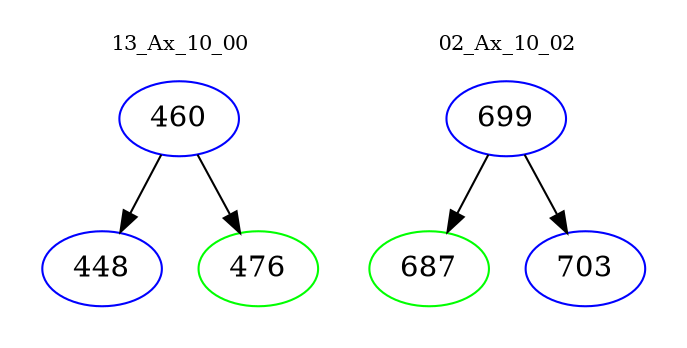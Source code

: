 digraph{
subgraph cluster_0 {
color = white
label = "13_Ax_10_00";
fontsize=10;
T0_460 [label="460", color="blue"]
T0_460 -> T0_448 [color="black"]
T0_448 [label="448", color="blue"]
T0_460 -> T0_476 [color="black"]
T0_476 [label="476", color="green"]
}
subgraph cluster_1 {
color = white
label = "02_Ax_10_02";
fontsize=10;
T1_699 [label="699", color="blue"]
T1_699 -> T1_687 [color="black"]
T1_687 [label="687", color="green"]
T1_699 -> T1_703 [color="black"]
T1_703 [label="703", color="blue"]
}
}
